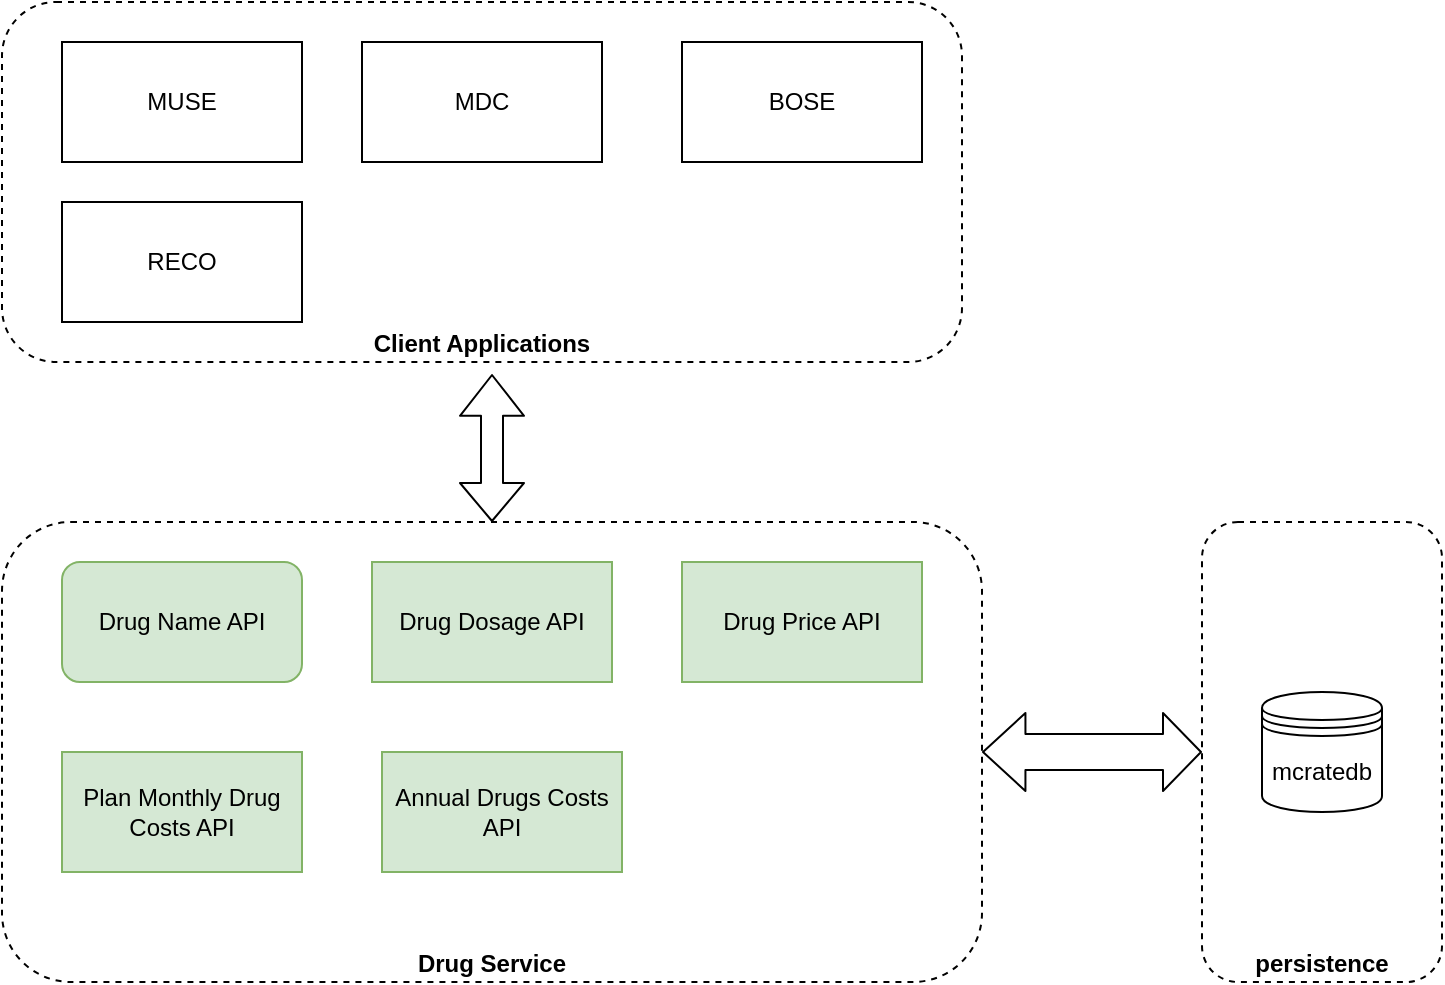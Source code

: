 <mxfile version="12.2.7" type="github" pages="1"><diagram id="afgf8XY-Uz3RF6w87Orz" name="Page-1"><mxGraphModel dx="768" dy="423" grid="1" gridSize="10" guides="1" tooltips="1" connect="1" arrows="1" fold="1" page="1" pageScale="1" pageWidth="850" pageHeight="1100" math="0" shadow="0"><root><mxCell id="0"/><mxCell id="1" parent="0"/><mxCell id="l-Ivg3MEavScs8ukIETI-1" value="&lt;b&gt;Client Applications&lt;/b&gt;" style="rounded=1;whiteSpace=wrap;html=1;verticalAlign=bottom;dashed=1;" vertex="1" parent="1"><mxGeometry x="160" y="20" width="480" height="180" as="geometry"/></mxCell><mxCell id="l-Ivg3MEavScs8ukIETI-2" value="MUSE" style="rounded=0;whiteSpace=wrap;html=1;" vertex="1" parent="1"><mxGeometry x="190" y="40" width="120" height="60" as="geometry"/></mxCell><mxCell id="l-Ivg3MEavScs8ukIETI-3" value="RECO" style="rounded=0;whiteSpace=wrap;html=1;" vertex="1" parent="1"><mxGeometry x="190" y="120" width="120" height="60" as="geometry"/></mxCell><mxCell id="l-Ivg3MEavScs8ukIETI-4" value="MDC" style="rounded=0;whiteSpace=wrap;html=1;" vertex="1" parent="1"><mxGeometry x="340" y="40" width="120" height="60" as="geometry"/></mxCell><mxCell id="l-Ivg3MEavScs8ukIETI-5" value="BOSE" style="rounded=0;whiteSpace=wrap;html=1;" vertex="1" parent="1"><mxGeometry x="500" y="40" width="120" height="60" as="geometry"/></mxCell><mxCell id="l-Ivg3MEavScs8ukIETI-7" value="&lt;b&gt;Drug Service&lt;/b&gt;" style="rounded=1;whiteSpace=wrap;html=1;dashed=1;verticalAlign=bottom;" vertex="1" parent="1"><mxGeometry x="160" y="280" width="490" height="230" as="geometry"/></mxCell><mxCell id="l-Ivg3MEavScs8ukIETI-8" value="Drug Name API" style="rounded=1;whiteSpace=wrap;html=1;fillColor=#d5e8d4;strokeColor=#82b366;" vertex="1" parent="1"><mxGeometry x="190" y="300" width="120" height="60" as="geometry"/></mxCell><mxCell id="l-Ivg3MEavScs8ukIETI-9" value="Drug Dosage API" style="rounded=0;whiteSpace=wrap;html=1;fillColor=#d5e8d4;strokeColor=#82b366;" vertex="1" parent="1"><mxGeometry x="345" y="300" width="120" height="60" as="geometry"/></mxCell><mxCell id="l-Ivg3MEavScs8ukIETI-10" value="Drug Price API" style="rounded=0;whiteSpace=wrap;html=1;fillColor=#d5e8d4;strokeColor=#82b366;" vertex="1" parent="1"><mxGeometry x="500" y="300" width="120" height="60" as="geometry"/></mxCell><mxCell id="l-Ivg3MEavScs8ukIETI-11" value="Plan Monthly Drug Costs API" style="rounded=0;whiteSpace=wrap;html=1;fillColor=#d5e8d4;strokeColor=#82b366;" vertex="1" parent="1"><mxGeometry x="190" y="395" width="120" height="60" as="geometry"/></mxCell><mxCell id="l-Ivg3MEavScs8ukIETI-12" value="Annual Drugs Costs API" style="rounded=0;whiteSpace=wrap;html=1;fillColor=#d5e8d4;strokeColor=#82b366;" vertex="1" parent="1"><mxGeometry x="350" y="395" width="120" height="60" as="geometry"/></mxCell><mxCell id="l-Ivg3MEavScs8ukIETI-15" value="persistence" style="rounded=1;whiteSpace=wrap;html=1;dashed=1;verticalAlign=bottom;fontStyle=1" vertex="1" parent="1"><mxGeometry x="760" y="280" width="120" height="230" as="geometry"/></mxCell><mxCell id="l-Ivg3MEavScs8ukIETI-16" value="mcratedb" style="shape=datastore;whiteSpace=wrap;html=1;" vertex="1" parent="1"><mxGeometry x="790" y="365" width="60" height="60" as="geometry"/></mxCell><mxCell id="l-Ivg3MEavScs8ukIETI-19" value="" style="shape=flexArrow;endArrow=classic;startArrow=classic;html=1;width=18;startSize=6.74;exitX=1;exitY=0.5;exitDx=0;exitDy=0;entryX=0;entryY=0.5;entryDx=0;entryDy=0;" edge="1" parent="1" source="l-Ivg3MEavScs8ukIETI-7" target="l-Ivg3MEavScs8ukIETI-15"><mxGeometry width="50" height="50" relative="1" as="geometry"><mxPoint x="680" y="440" as="sourcePoint"/><mxPoint x="750" y="440" as="targetPoint"/></mxGeometry></mxCell><mxCell id="l-Ivg3MEavScs8ukIETI-20" value="" style="shape=flexArrow;endArrow=classic;startArrow=classic;html=1;exitX=0.5;exitY=0;exitDx=0;exitDy=0;width=11;endSize=6.46;" edge="1" parent="1" source="l-Ivg3MEavScs8ukIETI-7"><mxGeometry width="50" height="50" relative="1" as="geometry"><mxPoint x="360" y="260" as="sourcePoint"/><mxPoint x="405" y="206" as="targetPoint"/></mxGeometry></mxCell></root></mxGraphModel></diagram></mxfile>